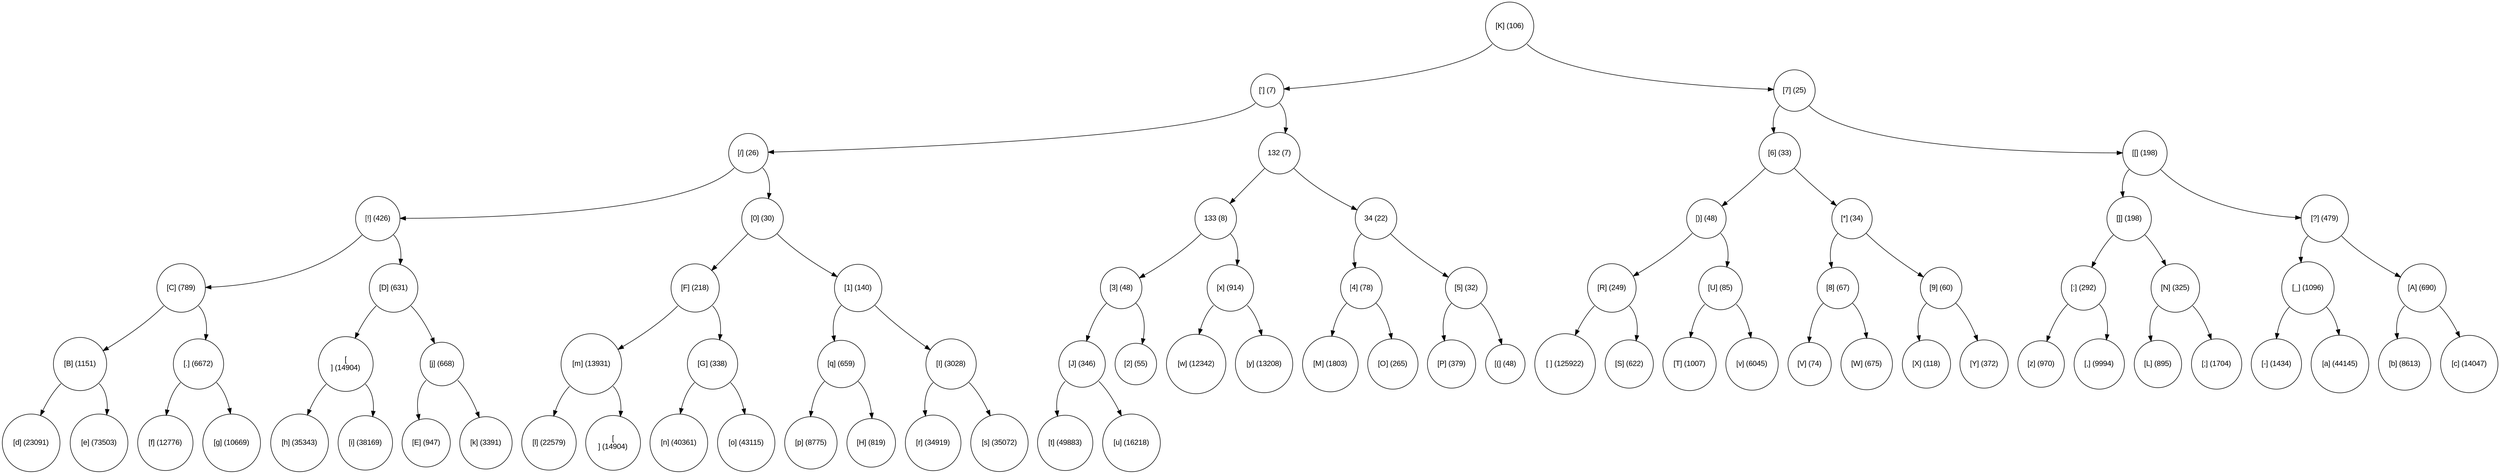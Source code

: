 digraph move_down {
	node [fontname="Arial", shape="circle", width=0.5]; 

	0 [label = "[K] (106)"];
	0:sw -> 1;
	1 [label = "['] (7)"];
	1:sw -> 3;
	3 [label = "[/] (26)"];
	3:sw -> 7;
	7 [label = "[!] (426)"];
	7:sw -> 15;
	15 [label = "[C] (789)"];
	15:sw -> 31;
	31 [label = "[B] (1151)"];
	31:sw -> 63;
	63 [label = "[d] (23091)"];
	31:se -> 64;
	64 [label = "[e] (73503)"];
	15:se -> 32;
	32 [label = "[.] (6672)"];
	32:sw -> 65;
	65 [label = "[f] (12776)"];
	32:se -> 66;
	66 [label = "[g] (10669)"];
	7:se -> 16;
	16 [label = "[D] (631)"];
	16:sw -> 33;
	33 [label = "[
] (14904)"];
	33:sw -> 67;
	67 [label = "[h] (35343)"];
	33:se -> 68;
	68 [label = "[i] (38169)"];
	16:se -> 34;
	34 [label = "[j] (668)"];
	34:sw -> 69;
	69 [label = "[E] (947)"];
	34:se -> 70;
	70 [label = "[k] (3391)"];
	3:se -> 8;
	8 [label = "[0] (30)"];
	8:sw -> 17;
	17 [label = "[F] (218)"];
	17:sw -> 35;
	35 [label = "[m] (13931)"];
	35:sw -> 71;
	71 [label = "[l] (22579)"];
	35:se -> 72;
	72 [label = "[] (14904)"];
	17:se -> 36;
	36 [label = "[G] (338)"];
	36:sw -> 73;
	73 [label = "[n] (40361)"];
	36:se -> 74;
	74 [label = "[o] (43115)"];
	8:se -> 18;
	18 [label = "[1] (140)"];
	18:sw -> 37;
	37 [label = "[q] (659)"];
	37:sw -> 75;
	75 [label = "[p] (8775)"];
	37:se -> 76;
	76 [label = "[H] (819)"];
	18:se -> 38;
	38 [label = "[I] (3028)"];
	38:sw -> 77;
	77 [label = "[r] (34919)"];
	38:se -> 78;
	78 [label = "[s] (35072)"];
	1:se -> 4;
	4 [label = "132 (7)"];
	4:sw -> 9;
	9 [label = "133 (8)"];
	9:sw -> 19;
	19 [label = "[3] (48)"];
	19:sw -> 39;
	39 [label = "[J] (346)"];
	39:sw -> 79;
	79 [label = "[t] (49883)"];
	39:se -> 80;
	80 [label = "[u] (16218)"];
	19:se -> 40;
	40 [label = "[2] (55)"];
	9:se -> 20;
	20 [label = "[x] (914)"];
	20:sw -> 41;
	41 [label = "[w] (12342)"];
	20:se -> 42;
	42 [label = "[y] (13208)"];
	4:se -> 10;
	10 [label = "34 (22)"];
	10:sw -> 21;
	21 [label = "[4] (78)"];
	21:sw -> 43;
	43 [label = "[M] (1803)"];
	21:se -> 44;
	44 [label = "[O] (265)"];
	10:se -> 22;
	22 [label = "[5] (32)"];
	22:sw -> 45;
	45 [label = "[P] (379)"];
	22:se -> 46;
	46 [label = "[(] (48)"];
	0:se -> 2;
	2 [label = "[7] (25)"];
	2:sw -> 5;
	5 [label = "[6] (33)"];
	5:sw -> 11;
	11 [label = "[)] (48)"];
	11:sw -> 23;
	23 [label = "[R] (249)"];
	23:sw -> 47;
	47 [label = "[ ] (125922)"];
	23:se -> 48;
	48 [label = "[S] (622)"];
	11:se -> 24;
	24 [label = "[U] (85)"];
	24:sw -> 49;
	49 [label = "[T] (1007)"];
	24:se -> 50;
	50 [label = "[v] (6045)"];
	5:se -> 12;
	12 [label = "[*] (34)"];
	12:sw -> 25;
	25 [label = "[8] (67)"];
	25:sw -> 51;
	51 [label = "[V] (74)"];
	25:se -> 52;
	52 [label = "[W] (675)"];
	12:se -> 26;
	26 [label = "[9] (60)"];
	26:sw -> 53;
	53 [label = "[X] (118)"];
	26:se -> 54;
	54 [label = "[Y] (372)"];
	2:se -> 6;
	6 [label = "[[] (198)"];
	6:sw -> 13;
	13 [label = "[]] (198)"];
	13:sw -> 27;
	27 [label = "[:] (292)"];
	27:sw -> 55;
	55 [label = "[z] (970)"];
	27:se -> 56;
	56 [label = "[,] (9994)"];
	13:se -> 28;
	28 [label = "[N] (325)"];
	28:sw -> 57;
	57 [label = "[L] (895)"];
	28:se -> 58;
	58 [label = "[;] (1704)"];
	6:se -> 14;
	14 [label = "[?] (479)"];
	14:sw -> 29;
	29 [label = "[_] (1096)"];
	29:sw -> 59;
	59 [label = "[-] (1434)"];
	29:se -> 60;
	60 [label = "[a] (44145)"];
	14:se -> 30;
	30 [label = "[A] (690)"];
	30:sw -> 61;
	61 [label = "[b] (8613)"];
	30:se -> 62;
	62 [label = "[c] (14047)"];
}

